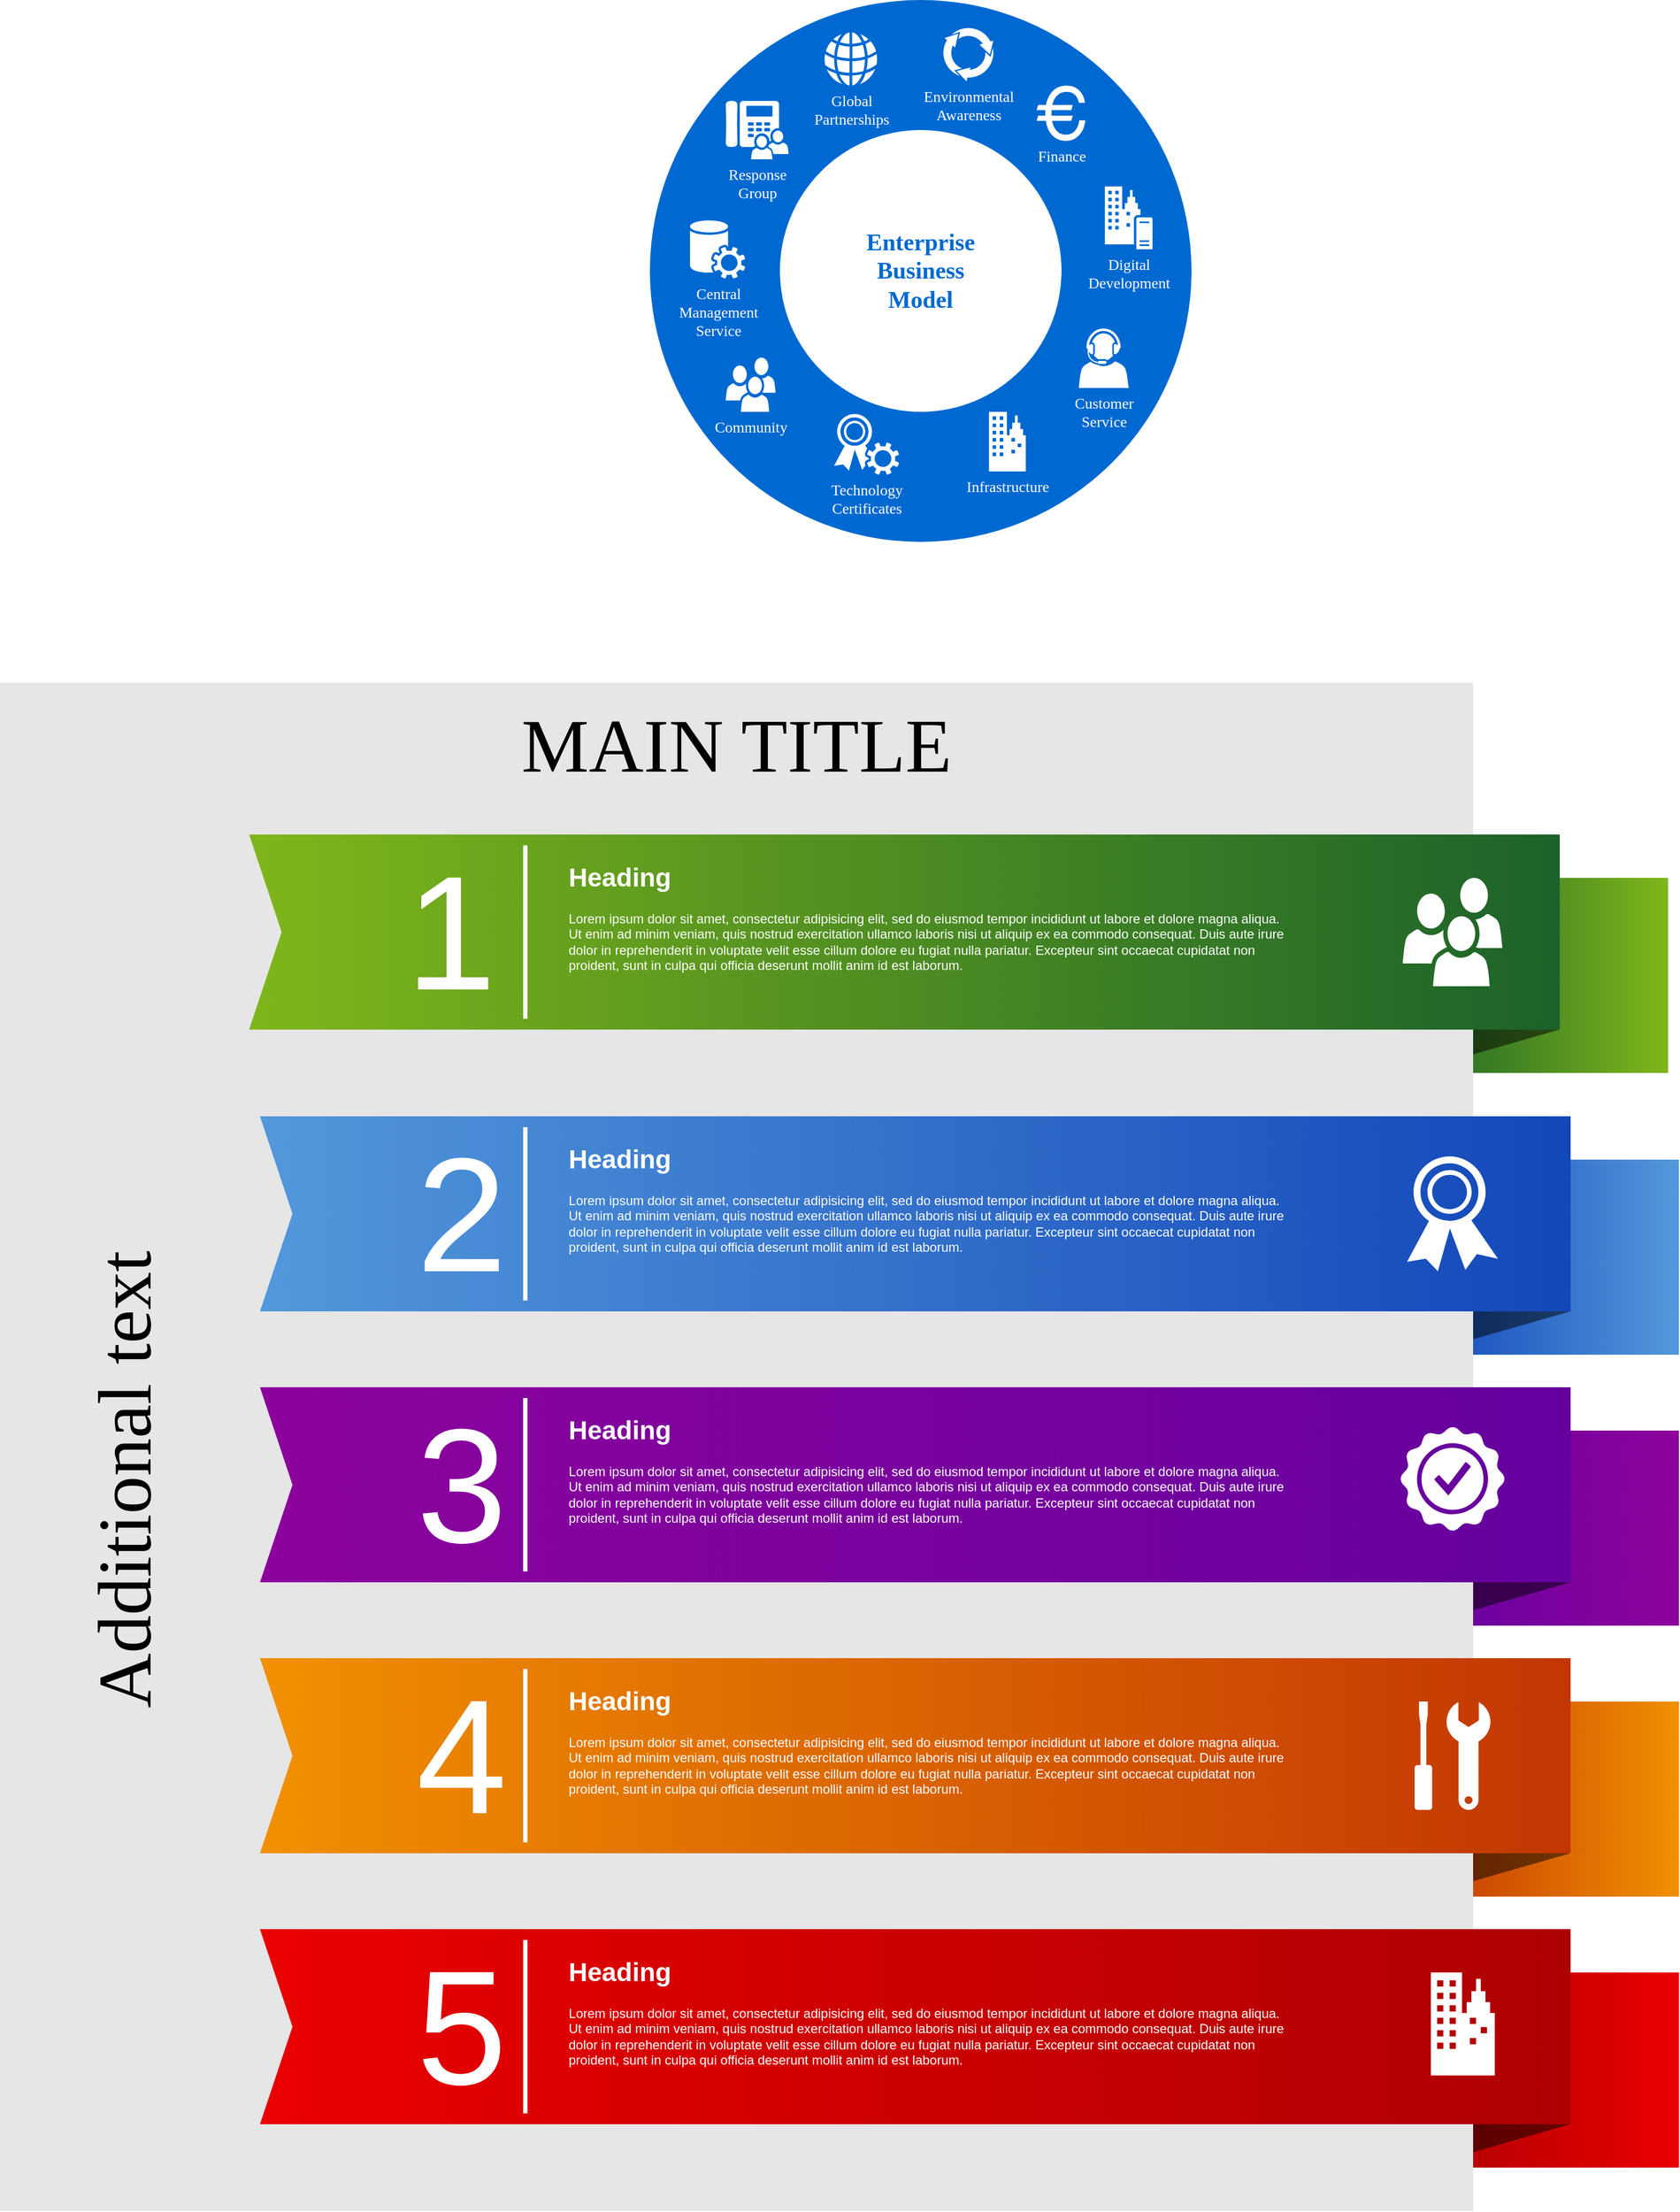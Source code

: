 <mxfile version="18.2.0" type="github">
  <diagram id="8YnZeBC7hz3DKTZKV3SI" name="Page-1">
    <mxGraphModel dx="1662" dy="762" grid="1" gridSize="10" guides="1" tooltips="1" connect="1" arrows="1" fold="1" page="1" pageScale="1" pageWidth="1600" pageHeight="900" math="0" shadow="0">
      <root>
        <mxCell id="0" />
        <mxCell id="1" parent="0" />
        <mxCell id="0U3BDuoGzoeypf5nkwV5-1" value="" style="ellipse;whiteSpace=wrap;html=1;rounded=0;shadow=0;comic=0;strokeWidth=1;fontFamily=Verdana;fontSize=14;strokeColor=none;fillColor=#0069D1;" vertex="1" parent="1">
          <mxGeometry x="600" y="70" width="500" height="500" as="geometry" />
        </mxCell>
        <mxCell id="0U3BDuoGzoeypf5nkwV5-2" value="Enterprise&lt;div&gt;Business&lt;/div&gt;&lt;div&gt;Model&lt;/div&gt;" style="ellipse;whiteSpace=wrap;html=1;rounded=0;shadow=0;comic=0;strokeWidth=1;fontFamily=Verdana;fontSize=22;strokeColor=none;fillColor=#ffffff;fontColor=#0069D1;fontStyle=1" vertex="1" parent="1">
          <mxGeometry x="720" y="190" width="260" height="260" as="geometry" />
        </mxCell>
        <mxCell id="0U3BDuoGzoeypf5nkwV5-3" value="Community" style="shadow=0;dashed=0;html=1;strokeColor=none;fillColor=#ffffff;labelPosition=center;verticalLabelPosition=bottom;verticalAlign=top;shape=mxgraph.office.users.users;rounded=0;comic=0;fontFamily=Verdana;fontSize=14;fontColor=#FFFFFF;" vertex="1" parent="1">
          <mxGeometry x="670" y="400" width="46" height="50" as="geometry" />
        </mxCell>
        <mxCell id="0U3BDuoGzoeypf5nkwV5-4" value="Customer&lt;div&gt;Service&lt;/div&gt;" style="shadow=0;dashed=0;html=1;strokeColor=none;fillColor=#ffffff;labelPosition=center;verticalLabelPosition=bottom;verticalAlign=top;shape=mxgraph.office.users.call_center_agent;rounded=0;comic=0;fontFamily=Verdana;fontSize=14;fontColor=#FFFFFF;" vertex="1" parent="1">
          <mxGeometry x="996" y="373" width="46" height="55" as="geometry" />
        </mxCell>
        <mxCell id="0U3BDuoGzoeypf5nkwV5-5" value="Response&lt;div&gt;Group&lt;/div&gt;" style="shadow=0;dashed=0;html=1;strokeColor=none;fillColor=#ffffff;labelPosition=center;verticalLabelPosition=bottom;verticalAlign=top;shape=mxgraph.office.users.response_group;rounded=0;comic=0;fontFamily=Verdana;fontSize=14;fontColor=#FFFFFF;" vertex="1" parent="1">
          <mxGeometry x="670" y="163" width="58" height="54" as="geometry" />
        </mxCell>
        <mxCell id="0U3BDuoGzoeypf5nkwV5-6" value="Central&lt;div&gt;Management&lt;/div&gt;&lt;div&gt;Service&lt;/div&gt;" style="shadow=0;dashed=0;html=1;strokeColor=none;fillColor=#ffffff;labelPosition=center;verticalLabelPosition=bottom;verticalAlign=top;shape=mxgraph.office.services.central_management_service;rounded=0;comic=0;fontFamily=Verdana;fontSize=14;fontColor=#FFFFFF;" vertex="1" parent="1">
          <mxGeometry x="637" y="273" width="51" height="54" as="geometry" />
        </mxCell>
        <mxCell id="0U3BDuoGzoeypf5nkwV5-7" value="Digital&lt;div&gt;Development&lt;/div&gt;" style="shadow=0;dashed=0;html=1;strokeColor=none;fillColor=#ffffff;labelPosition=center;verticalLabelPosition=bottom;verticalAlign=top;shape=mxgraph.office.servers.on_premises_server;rounded=0;comic=0;fontFamily=Verdana;fontSize=14;fontColor=#FFFFFF;" vertex="1" parent="1">
          <mxGeometry x="1020" y="242" width="44" height="58" as="geometry" />
        </mxCell>
        <mxCell id="0U3BDuoGzoeypf5nkwV5-8" value="Technology&lt;div&gt;Certificates&lt;/div&gt;" style="shadow=0;dashed=0;html=1;strokeColor=none;fillColor=#ffffff;labelPosition=center;verticalLabelPosition=bottom;verticalAlign=top;shape=mxgraph.office.security.token_service;rounded=0;comic=0;fontFamily=Verdana;fontSize=14;fontColor=#FFFFFF;" vertex="1" parent="1">
          <mxGeometry x="770" y="452" width="60" height="56" as="geometry" />
        </mxCell>
        <mxCell id="0U3BDuoGzoeypf5nkwV5-9" value="Infrastructure" style="shadow=0;dashed=0;html=1;strokeColor=none;fillColor=#ffffff;labelPosition=center;verticalLabelPosition=bottom;verticalAlign=top;shape=mxgraph.office.concepts.on_premises;rounded=0;comic=0;fontFamily=Verdana;fontSize=14;fontColor=#FFFFFF;" vertex="1" parent="1">
          <mxGeometry x="913" y="450" width="34" height="55" as="geometry" />
        </mxCell>
        <mxCell id="0U3BDuoGzoeypf5nkwV5-10" value="Global&lt;div&gt;Partnerships&lt;/div&gt;" style="shadow=0;dashed=0;html=1;strokeColor=none;fillColor=#ffffff;labelPosition=center;verticalLabelPosition=bottom;verticalAlign=top;shape=mxgraph.office.concepts.globe_internet;rounded=0;comic=0;fontFamily=Verdana;fontSize=14;fontColor=#FFFFFF;" vertex="1" parent="1">
          <mxGeometry x="761" y="100" width="49" height="49" as="geometry" />
        </mxCell>
        <mxCell id="0U3BDuoGzoeypf5nkwV5-11" value="Environmental&lt;div&gt;Awareness&lt;/div&gt;" style="shadow=0;dashed=0;html=1;strokeColor=none;shape=mxgraph.mscae.general.continuous_cycle;fillColor=#ffffff;rounded=0;comic=0;fontFamily=Verdana;fontSize=14;fontColor=#FFFFFF;verticalAlign=top;labelPosition=center;verticalLabelPosition=bottom;align=center;" vertex="1" parent="1">
          <mxGeometry x="870" y="95" width="48" height="50" as="geometry" />
        </mxCell>
        <mxCell id="0U3BDuoGzoeypf5nkwV5-12" value="Finance" style="shape=mxgraph.signs.travel.euro;html=1;fillColor=#ffffff;strokeColor=none;verticalLabelPosition=bottom;verticalAlign=top;align=center;rounded=0;shadow=0;dashed=0;comic=0;fontFamily=Verdana;fontSize=14;fontColor=#FFFFFF;" vertex="1" parent="1">
          <mxGeometry x="957" y="149" width="45" height="51" as="geometry" />
        </mxCell>
        <mxCell id="0U3BDuoGzoeypf5nkwV5-13" value="" style="whiteSpace=wrap;html=1;rounded=0;shadow=0;dashed=0;strokeWidth=1;fontFamily=Tahoma;fontSize=10;fontColor=#FFFFFF;strokeColor=none;fillColor=#7FB61A;gradientColor=#1B622A;gradientDirection=west;" vertex="1" parent="1">
          <mxGeometry x="1300" y="880" width="240" height="180" as="geometry" />
        </mxCell>
        <mxCell id="0U3BDuoGzoeypf5nkwV5-14" value="" style="verticalLabelPosition=bottom;verticalAlign=top;html=1;strokeWidth=1;shape=mxgraph.basic.orthogonal_triangle;rounded=0;shadow=0;dashed=0;fontFamily=Tahoma;fontSize=10;fontColor=#FFFFFF;flipV=1;fillColor=#000000;strokeColor=none;opacity=50;" vertex="1" parent="1">
          <mxGeometry x="1300" y="1020" width="140" height="40" as="geometry" />
        </mxCell>
        <mxCell id="0U3BDuoGzoeypf5nkwV5-15" value="" style="whiteSpace=wrap;html=1;rounded=0;shadow=0;dashed=0;strokeWidth=1;fontFamily=Tahoma;fontSize=10;fontColor=#FFFFFF;strokeColor=none;fillColor=#5398DB;gradientColor=#1247B9;gradientDirection=west;" vertex="1" parent="1">
          <mxGeometry x="1310" y="1140" width="240" height="180" as="geometry" />
        </mxCell>
        <mxCell id="0U3BDuoGzoeypf5nkwV5-16" value="" style="verticalLabelPosition=bottom;verticalAlign=top;html=1;strokeWidth=1;shape=mxgraph.basic.orthogonal_triangle;rounded=0;shadow=0;dashed=0;fontFamily=Tahoma;fontSize=10;fontColor=#FFFFFF;flipV=1;fillColor=#000000;strokeColor=none;opacity=50;" vertex="1" parent="1">
          <mxGeometry x="1310" y="1280" width="140" height="40" as="geometry" />
        </mxCell>
        <mxCell id="0U3BDuoGzoeypf5nkwV5-17" value="" style="whiteSpace=wrap;html=1;rounded=0;shadow=0;dashed=0;strokeWidth=1;fontFamily=Tahoma;fontSize=10;fontColor=#FFFFFF;strokeColor=none;fillColor=#8D029D;gradientColor=#65009E;gradientDirection=west;" vertex="1" parent="1">
          <mxGeometry x="1310" y="1390" width="240" height="180" as="geometry" />
        </mxCell>
        <mxCell id="0U3BDuoGzoeypf5nkwV5-18" value="" style="verticalLabelPosition=bottom;verticalAlign=top;html=1;strokeWidth=1;shape=mxgraph.basic.orthogonal_triangle;rounded=0;shadow=0;dashed=0;fontFamily=Tahoma;fontSize=10;fontColor=#FFFFFF;flipV=1;fillColor=#000000;strokeColor=none;opacity=50;" vertex="1" parent="1">
          <mxGeometry x="1310" y="1530" width="140" height="40" as="geometry" />
        </mxCell>
        <mxCell id="0U3BDuoGzoeypf5nkwV5-19" value="" style="whiteSpace=wrap;html=1;rounded=0;shadow=0;dashed=0;strokeWidth=1;fontFamily=Tahoma;fontSize=10;fontColor=#FFFFFF;strokeColor=none;fillColor=#F19001;gradientColor=#C23603;gradientDirection=west;" vertex="1" parent="1">
          <mxGeometry x="1310" y="1640" width="240" height="180" as="geometry" />
        </mxCell>
        <mxCell id="0U3BDuoGzoeypf5nkwV5-20" value="" style="verticalLabelPosition=bottom;verticalAlign=top;html=1;strokeWidth=1;shape=mxgraph.basic.orthogonal_triangle;rounded=0;shadow=0;dashed=0;fontFamily=Tahoma;fontSize=10;fontColor=#FFFFFF;flipV=1;fillColor=#000000;strokeColor=none;opacity=50;" vertex="1" parent="1">
          <mxGeometry x="1310" y="1780" width="140" height="40" as="geometry" />
        </mxCell>
        <mxCell id="0U3BDuoGzoeypf5nkwV5-21" value="" style="whiteSpace=wrap;html=1;rounded=0;shadow=0;dashed=0;strokeWidth=1;fontFamily=Tahoma;fontSize=10;fontColor=#FFFFFF;strokeColor=none;fillColor=#EA0001;gradientColor=#AD0002;gradientDirection=west;" vertex="1" parent="1">
          <mxGeometry x="1310" y="1890" width="240" height="180" as="geometry" />
        </mxCell>
        <mxCell id="0U3BDuoGzoeypf5nkwV5-22" value="" style="verticalLabelPosition=bottom;verticalAlign=top;html=1;strokeWidth=1;shape=mxgraph.basic.orthogonal_triangle;rounded=0;shadow=0;dashed=0;fontFamily=Tahoma;fontSize=10;fontColor=#FFFFFF;flipV=1;fillColor=#000000;strokeColor=none;opacity=50;" vertex="1" parent="1">
          <mxGeometry x="1310" y="2030" width="140" height="40" as="geometry" />
        </mxCell>
        <mxCell id="0U3BDuoGzoeypf5nkwV5-23" value="MAIN TITLE" style="whiteSpace=wrap;html=1;rounded=0;shadow=0;dashed=0;strokeWidth=1;fillColor=#E6E6E6;fontFamily=Verdana;fontSize=70;strokeColor=none;verticalAlign=top;spacingTop=10;" vertex="1" parent="1">
          <mxGeometry y="700" width="1360" height="1410" as="geometry" />
        </mxCell>
        <mxCell id="0U3BDuoGzoeypf5nkwV5-24" value="" style="html=1;shadow=0;dashed=0;align=center;verticalAlign=middle;shape=mxgraph.arrows2.arrow;dy=0;dx=0;notch=30;rounded=0;strokeColor=none;strokeWidth=1;fillColor=#7FB61A;fontFamily=Tahoma;fontSize=10;fontColor=#FFFFFF;gradientColor=#1B622A;gradientDirection=east;" vertex="1" parent="1">
          <mxGeometry x="230" y="840" width="1210" height="180" as="geometry" />
        </mxCell>
        <mxCell id="0U3BDuoGzoeypf5nkwV5-25" value="" style="html=1;shadow=0;dashed=0;align=center;verticalAlign=middle;shape=mxgraph.arrows2.arrow;dy=0;dx=0;notch=30;rounded=0;strokeColor=none;strokeWidth=1;fillColor=#5398DB;fontFamily=Tahoma;fontSize=10;fontColor=#FFFFFF;gradientColor=#1247B9;gradientDirection=east;" vertex="1" parent="1">
          <mxGeometry x="240" y="1100" width="1210" height="180" as="geometry" />
        </mxCell>
        <mxCell id="0U3BDuoGzoeypf5nkwV5-26" value="" style="html=1;shadow=0;dashed=0;align=center;verticalAlign=middle;shape=mxgraph.arrows2.arrow;dy=0;dx=0;notch=30;rounded=0;strokeColor=none;strokeWidth=1;fillColor=#8D029D;fontFamily=Tahoma;fontSize=10;fontColor=#FFFFFF;gradientColor=#65009E;gradientDirection=east;" vertex="1" parent="1">
          <mxGeometry x="240" y="1350" width="1210" height="180" as="geometry" />
        </mxCell>
        <mxCell id="0U3BDuoGzoeypf5nkwV5-27" value="" style="html=1;shadow=0;dashed=0;align=center;verticalAlign=middle;shape=mxgraph.arrows2.arrow;dy=0;dx=0;notch=30;rounded=0;strokeColor=none;strokeWidth=1;fillColor=#F19001;fontFamily=Tahoma;fontSize=10;fontColor=#FFFFFF;gradientColor=#C23603;gradientDirection=east;" vertex="1" parent="1">
          <mxGeometry x="240" y="1600" width="1210" height="180" as="geometry" />
        </mxCell>
        <mxCell id="0U3BDuoGzoeypf5nkwV5-28" value="" style="html=1;shadow=0;dashed=0;align=center;verticalAlign=middle;shape=mxgraph.arrows2.arrow;dy=0;dx=0;notch=30;rounded=0;strokeColor=none;strokeWidth=1;fillColor=#EA0001;fontFamily=Tahoma;fontSize=10;fontColor=#FFFFFF;gradientColor=#AD0002;gradientDirection=east;" vertex="1" parent="1">
          <mxGeometry x="240" y="1850" width="1210" height="180" as="geometry" />
        </mxCell>
        <mxCell id="0U3BDuoGzoeypf5nkwV5-29" value="Additional text" style="text;html=1;strokeColor=none;fillColor=none;align=center;verticalAlign=middle;whiteSpace=wrap;rounded=0;shadow=0;dashed=0;fontFamily=Verdana;fontSize=70;horizontal=0;" vertex="1" parent="1">
          <mxGeometry x="50" y="840" width="130" height="1190" as="geometry" />
        </mxCell>
        <mxCell id="0U3BDuoGzoeypf5nkwV5-30" value="1" style="text;html=1;strokeColor=none;fillColor=none;align=right;verticalAlign=middle;whiteSpace=wrap;rounded=0;shadow=0;dashed=0;fontFamily=Helvetica;fontSize=150;fontColor=#FFFFFF;" vertex="1" parent="1">
          <mxGeometry x="260" y="840" width="200" height="180" as="geometry" />
        </mxCell>
        <mxCell id="0U3BDuoGzoeypf5nkwV5-31" value="2" style="text;html=1;strokeColor=none;fillColor=none;align=right;verticalAlign=middle;whiteSpace=wrap;rounded=0;shadow=0;dashed=0;fontFamily=Helvetica;fontSize=150;fontColor=#FFFFFF;" vertex="1" parent="1">
          <mxGeometry x="270" y="1100" width="200" height="180" as="geometry" />
        </mxCell>
        <mxCell id="0U3BDuoGzoeypf5nkwV5-32" value="3" style="text;html=1;strokeColor=none;fillColor=none;align=right;verticalAlign=middle;whiteSpace=wrap;rounded=0;shadow=0;dashed=0;fontFamily=Helvetica;fontSize=150;fontColor=#FFFFFF;" vertex="1" parent="1">
          <mxGeometry x="270" y="1350" width="200" height="180" as="geometry" />
        </mxCell>
        <mxCell id="0U3BDuoGzoeypf5nkwV5-33" value="4" style="text;html=1;strokeColor=none;fillColor=none;align=right;verticalAlign=middle;whiteSpace=wrap;rounded=0;shadow=0;dashed=0;fontFamily=Helvetica;fontSize=150;fontColor=#FFFFFF;" vertex="1" parent="1">
          <mxGeometry x="270" y="1600" width="200" height="180" as="geometry" />
        </mxCell>
        <mxCell id="0U3BDuoGzoeypf5nkwV5-34" value="5" style="text;html=1;strokeColor=none;fillColor=none;align=right;verticalAlign=middle;whiteSpace=wrap;rounded=0;shadow=0;dashed=0;fontFamily=Helvetica;fontSize=150;fontColor=#FFFFFF;" vertex="1" parent="1">
          <mxGeometry x="270" y="1850" width="200" height="180" as="geometry" />
        </mxCell>
        <mxCell id="0U3BDuoGzoeypf5nkwV5-35" value="" style="line;strokeWidth=4;direction=south;html=1;rounded=0;shadow=0;dashed=0;fillColor=none;gradientColor=#AD0002;fontFamily=Helvetica;fontSize=150;fontColor=#FFFFFF;align=right;strokeColor=#FFFFFF;" vertex="1" parent="1">
          <mxGeometry x="480" y="850" width="10" height="160" as="geometry" />
        </mxCell>
        <mxCell id="0U3BDuoGzoeypf5nkwV5-36" value="" style="line;strokeWidth=4;direction=south;html=1;rounded=0;shadow=0;dashed=0;fillColor=none;gradientColor=#AD0002;fontFamily=Helvetica;fontSize=150;fontColor=#FFFFFF;align=right;strokeColor=#FFFFFF;" vertex="1" parent="1">
          <mxGeometry x="480" y="1110" width="10" height="160" as="geometry" />
        </mxCell>
        <mxCell id="0U3BDuoGzoeypf5nkwV5-37" value="" style="line;strokeWidth=4;direction=south;html=1;rounded=0;shadow=0;dashed=0;fillColor=none;gradientColor=#AD0002;fontFamily=Helvetica;fontSize=150;fontColor=#FFFFFF;align=right;strokeColor=#FFFFFF;" vertex="1" parent="1">
          <mxGeometry x="480" y="1360" width="10" height="160" as="geometry" />
        </mxCell>
        <mxCell id="0U3BDuoGzoeypf5nkwV5-38" value="" style="line;strokeWidth=4;direction=south;html=1;rounded=0;shadow=0;dashed=0;fillColor=none;gradientColor=#AD0002;fontFamily=Helvetica;fontSize=150;fontColor=#FFFFFF;align=right;strokeColor=#FFFFFF;" vertex="1" parent="1">
          <mxGeometry x="480" y="1610" width="10" height="160" as="geometry" />
        </mxCell>
        <mxCell id="0U3BDuoGzoeypf5nkwV5-39" value="" style="line;strokeWidth=4;direction=south;html=1;rounded=0;shadow=0;dashed=0;fillColor=none;gradientColor=#AD0002;fontFamily=Helvetica;fontSize=150;fontColor=#FFFFFF;align=right;strokeColor=#FFFFFF;" vertex="1" parent="1">
          <mxGeometry x="480" y="1860" width="10" height="160" as="geometry" />
        </mxCell>
        <mxCell id="0U3BDuoGzoeypf5nkwV5-40" value="&lt;h1&gt;Heading&lt;/h1&gt;&lt;p&gt;L&lt;span&gt;orem ipsum dolor sit amet, consectetur adipisicing elit, sed do eiusmod tempor incididunt ut labore et dolore magna aliqua. Ut enim ad minim veniam, quis nostrud exercitation ullamco laboris nisi ut aliquip ex ea commodo consequat. Duis aute irure dolor in reprehenderit in voluptate velit esse cillum dolore eu fugiat nulla pariatur. Excepteur sint occaecat cupidatat non proident, sunt in culpa qui officia deserunt mollit anim id est laborum.&lt;/span&gt;&lt;/p&gt;" style="text;html=1;strokeColor=none;fillColor=none;spacing=5;spacingTop=-20;whiteSpace=wrap;overflow=hidden;rounded=0;shadow=0;dashed=0;fontFamily=Helvetica;fontSize=12;fontColor=#FFFFFF;align=left;" vertex="1" parent="1">
          <mxGeometry x="520" y="860" width="670" height="140" as="geometry" />
        </mxCell>
        <mxCell id="0U3BDuoGzoeypf5nkwV5-41" value="&lt;h1&gt;Heading&lt;/h1&gt;&lt;p&gt;L&lt;span&gt;orem ipsum dolor sit amet, consectetur adipisicing elit, sed do eiusmod tempor incididunt ut labore et dolore magna aliqua. Ut enim ad minim veniam, quis nostrud exercitation ullamco laboris nisi ut aliquip ex ea commodo consequat. Duis aute irure dolor in reprehenderit in voluptate velit esse cillum dolore eu fugiat nulla pariatur. Excepteur sint occaecat cupidatat non proident, sunt in culpa qui officia deserunt mollit anim id est laborum.&lt;/span&gt;&lt;/p&gt;" style="text;html=1;strokeColor=none;fillColor=none;spacing=5;spacingTop=-20;whiteSpace=wrap;overflow=hidden;rounded=0;shadow=0;dashed=0;fontFamily=Helvetica;fontSize=12;fontColor=#FFFFFF;align=left;" vertex="1" parent="1">
          <mxGeometry x="520" y="1120" width="670" height="140" as="geometry" />
        </mxCell>
        <mxCell id="0U3BDuoGzoeypf5nkwV5-42" value="&lt;h1&gt;Heading&lt;/h1&gt;&lt;p&gt;L&lt;span&gt;orem ipsum dolor sit amet, consectetur adipisicing elit, sed do eiusmod tempor incididunt ut labore et dolore magna aliqua. Ut enim ad minim veniam, quis nostrud exercitation ullamco laboris nisi ut aliquip ex ea commodo consequat. Duis aute irure dolor in reprehenderit in voluptate velit esse cillum dolore eu fugiat nulla pariatur. Excepteur sint occaecat cupidatat non proident, sunt in culpa qui officia deserunt mollit anim id est laborum.&lt;/span&gt;&lt;/p&gt;" style="text;html=1;strokeColor=none;fillColor=none;spacing=5;spacingTop=-20;whiteSpace=wrap;overflow=hidden;rounded=0;shadow=0;dashed=0;fontFamily=Helvetica;fontSize=12;fontColor=#FFFFFF;align=left;" vertex="1" parent="1">
          <mxGeometry x="520" y="1370" width="670" height="140" as="geometry" />
        </mxCell>
        <mxCell id="0U3BDuoGzoeypf5nkwV5-43" value="&lt;h1&gt;Heading&lt;/h1&gt;&lt;p&gt;L&lt;span&gt;orem ipsum dolor sit amet, consectetur adipisicing elit, sed do eiusmod tempor incididunt ut labore et dolore magna aliqua. Ut enim ad minim veniam, quis nostrud exercitation ullamco laboris nisi ut aliquip ex ea commodo consequat. Duis aute irure dolor in reprehenderit in voluptate velit esse cillum dolore eu fugiat nulla pariatur. Excepteur sint occaecat cupidatat non proident, sunt in culpa qui officia deserunt mollit anim id est laborum.&lt;/span&gt;&lt;/p&gt;" style="text;html=1;strokeColor=none;fillColor=none;spacing=5;spacingTop=-20;whiteSpace=wrap;overflow=hidden;rounded=0;shadow=0;dashed=0;fontFamily=Helvetica;fontSize=12;fontColor=#FFFFFF;align=left;" vertex="1" parent="1">
          <mxGeometry x="520" y="1620" width="670" height="140" as="geometry" />
        </mxCell>
        <mxCell id="0U3BDuoGzoeypf5nkwV5-44" value="&lt;h1&gt;Heading&lt;/h1&gt;&lt;p&gt;L&lt;span&gt;orem ipsum dolor sit amet, consectetur adipisicing elit, sed do eiusmod tempor incididunt ut labore et dolore magna aliqua. Ut enim ad minim veniam, quis nostrud exercitation ullamco laboris nisi ut aliquip ex ea commodo consequat. Duis aute irure dolor in reprehenderit in voluptate velit esse cillum dolore eu fugiat nulla pariatur. Excepteur sint occaecat cupidatat non proident, sunt in culpa qui officia deserunt mollit anim id est laborum.&lt;/span&gt;&lt;/p&gt;" style="text;html=1;strokeColor=none;fillColor=none;spacing=5;spacingTop=-20;whiteSpace=wrap;overflow=hidden;rounded=0;shadow=0;dashed=0;fontFamily=Helvetica;fontSize=12;fontColor=#FFFFFF;align=left;" vertex="1" parent="1">
          <mxGeometry x="520" y="1870" width="670" height="140" as="geometry" />
        </mxCell>
        <mxCell id="0U3BDuoGzoeypf5nkwV5-45" value="" style="shadow=0;dashed=0;html=1;strokeColor=none;fillColor=#FFFFFF;labelPosition=center;verticalLabelPosition=bottom;verticalAlign=top;shape=mxgraph.office.users.users;rounded=0;fontFamily=Helvetica;fontSize=12;fontColor=#FFFFFF;align=left;" vertex="1" parent="1">
          <mxGeometry x="1295.0" y="880" width="92" height="100" as="geometry" />
        </mxCell>
        <mxCell id="0U3BDuoGzoeypf5nkwV5-46" value="" style="shadow=0;dashed=0;html=1;strokeColor=none;fillColor=#FFFFFF;labelPosition=center;verticalLabelPosition=bottom;verticalAlign=top;shape=mxgraph.office.security.token;rounded=0;fontFamily=Helvetica;fontSize=12;fontColor=#FFFFFF;align=left;" vertex="1" parent="1">
          <mxGeometry x="1299.0" y="1137" width="84" height="106" as="geometry" />
        </mxCell>
        <mxCell id="0U3BDuoGzoeypf5nkwV5-47" value="" style="shadow=0;dashed=0;html=1;strokeColor=none;fillColor=#FFFFFF;labelPosition=center;verticalLabelPosition=bottom;verticalAlign=top;shape=mxgraph.office.concepts.best_practices;rounded=0;fontFamily=Helvetica;fontSize=12;fontColor=#FFFFFF;align=left;" vertex="1" parent="1">
          <mxGeometry x="1292.5" y="1386" width="97" height="97" as="geometry" />
        </mxCell>
        <mxCell id="0U3BDuoGzoeypf5nkwV5-48" value="" style="shadow=0;dashed=0;html=1;strokeColor=none;fillColor=#FFFFFF;labelPosition=center;verticalLabelPosition=bottom;verticalAlign=top;shape=mxgraph.office.concepts.maintenance;rounded=0;fontFamily=Helvetica;fontSize=12;fontColor=#FFFFFF;align=left;" vertex="1" parent="1">
          <mxGeometry x="1306" y="1640" width="70" height="100" as="geometry" />
        </mxCell>
        <mxCell id="0U3BDuoGzoeypf5nkwV5-49" value="" style="shadow=0;dashed=0;html=1;strokeColor=none;fillColor=#FFFFFF;labelPosition=center;verticalLabelPosition=bottom;verticalAlign=top;shape=mxgraph.office.concepts.on_premises;rounded=0;fontFamily=Helvetica;fontSize=12;fontColor=#FFFFFF;align=left;" vertex="1" parent="1">
          <mxGeometry x="1321" y="1890" width="59" height="95" as="geometry" />
        </mxCell>
      </root>
    </mxGraphModel>
  </diagram>
</mxfile>
